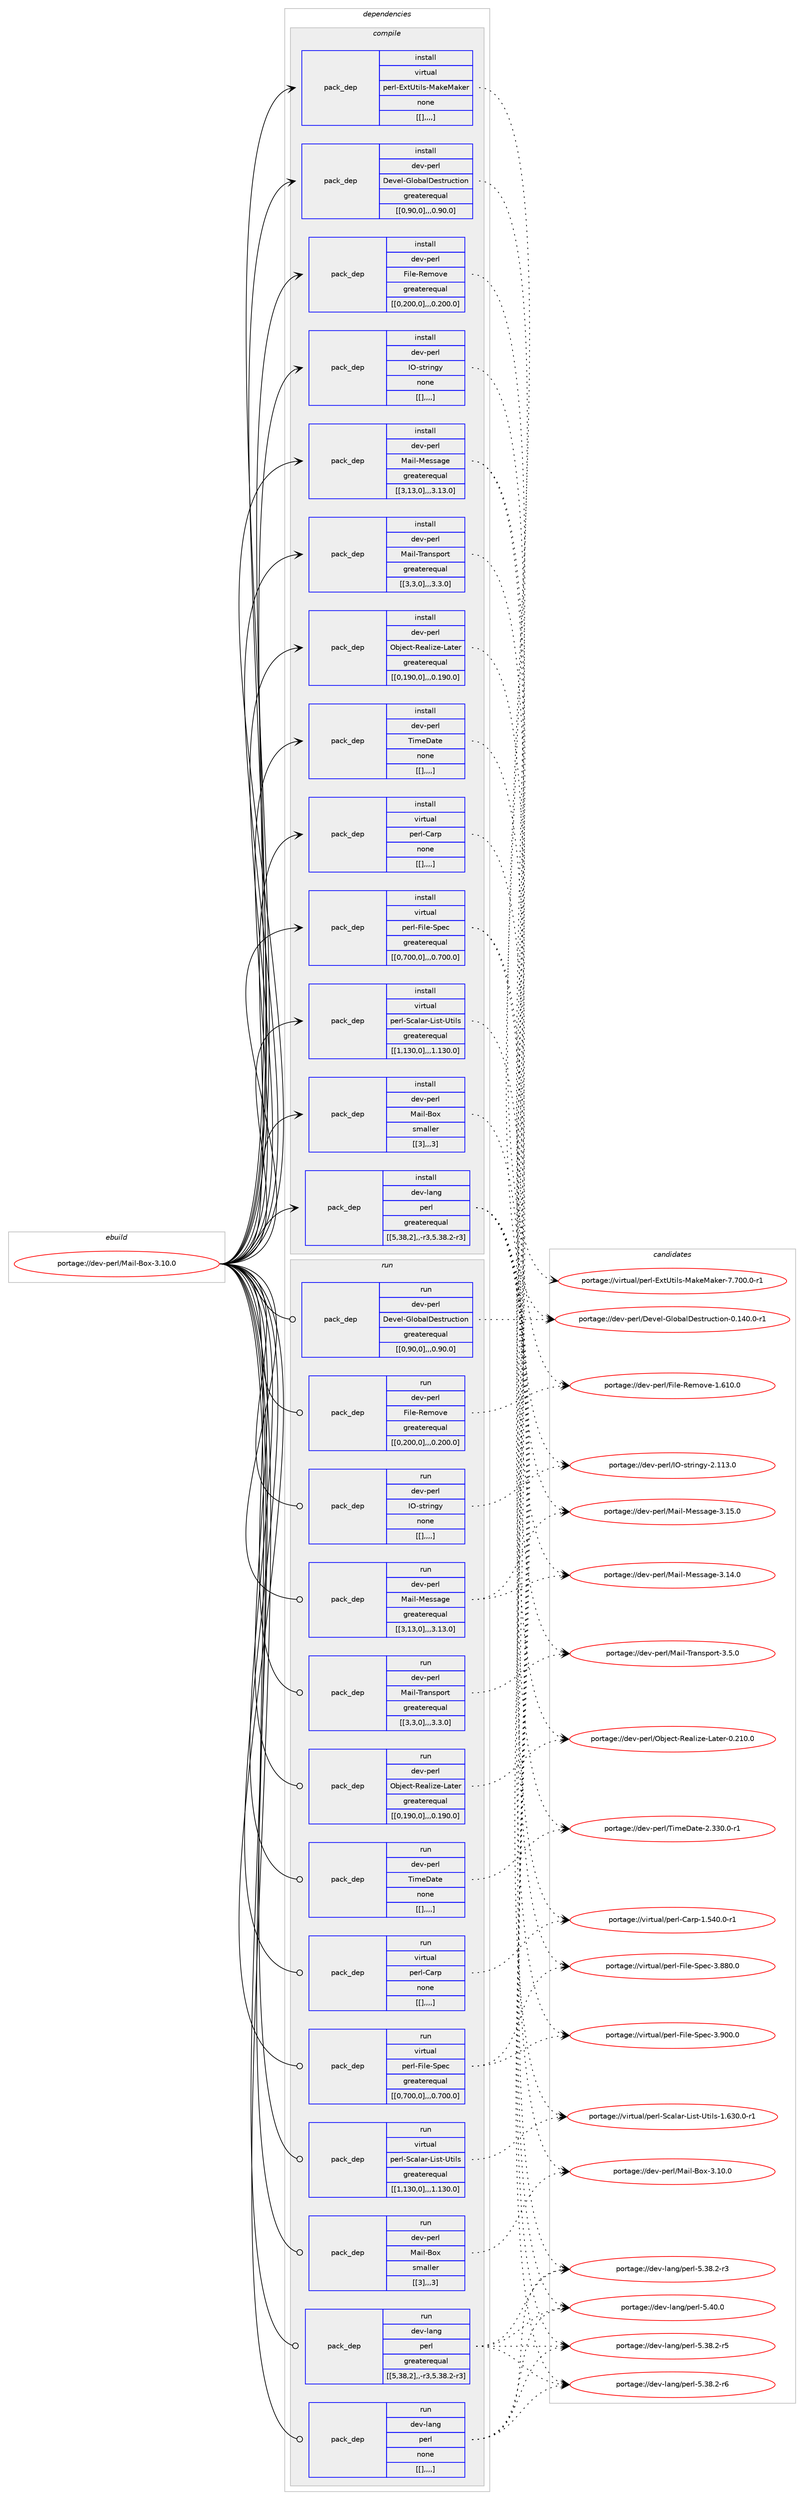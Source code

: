 digraph prolog {

# *************
# Graph options
# *************

newrank=true;
concentrate=true;
compound=true;
graph [rankdir=LR,fontname=Helvetica,fontsize=10,ranksep=1.5];#, ranksep=2.5, nodesep=0.2];
edge  [arrowhead=vee];
node  [fontname=Helvetica,fontsize=10];

# **********
# The ebuild
# **********

subgraph cluster_leftcol {
color=gray;
label=<<i>ebuild</i>>;
id [label="portage://dev-perl/Mail-Box-3.10.0", color=red, width=4, href="../dev-perl/Mail-Box-3.10.0.svg"];
}

# ****************
# The dependencies
# ****************

subgraph cluster_midcol {
color=gray;
label=<<i>dependencies</i>>;
subgraph cluster_compile {
fillcolor="#eeeeee";
style=filled;
label=<<i>compile</i>>;
subgraph pack101861 {
dependency133504 [label=<<TABLE BORDER="0" CELLBORDER="1" CELLSPACING="0" CELLPADDING="4" WIDTH="220"><TR><TD ROWSPAN="6" CELLPADDING="30">pack_dep</TD></TR><TR><TD WIDTH="110">install</TD></TR><TR><TD>dev-lang</TD></TR><TR><TD>perl</TD></TR><TR><TD>greaterequal</TD></TR><TR><TD>[[5,38,2],,-r3,5.38.2-r3]</TD></TR></TABLE>>, shape=none, color=blue];
}
id:e -> dependency133504:w [weight=20,style="solid",arrowhead="vee"];
subgraph pack101862 {
dependency133505 [label=<<TABLE BORDER="0" CELLBORDER="1" CELLSPACING="0" CELLPADDING="4" WIDTH="220"><TR><TD ROWSPAN="6" CELLPADDING="30">pack_dep</TD></TR><TR><TD WIDTH="110">install</TD></TR><TR><TD>dev-perl</TD></TR><TR><TD>Devel-GlobalDestruction</TD></TR><TR><TD>greaterequal</TD></TR><TR><TD>[[0,90,0],,,0.90.0]</TD></TR></TABLE>>, shape=none, color=blue];
}
id:e -> dependency133505:w [weight=20,style="solid",arrowhead="vee"];
subgraph pack101863 {
dependency133506 [label=<<TABLE BORDER="0" CELLBORDER="1" CELLSPACING="0" CELLPADDING="4" WIDTH="220"><TR><TD ROWSPAN="6" CELLPADDING="30">pack_dep</TD></TR><TR><TD WIDTH="110">install</TD></TR><TR><TD>dev-perl</TD></TR><TR><TD>File-Remove</TD></TR><TR><TD>greaterequal</TD></TR><TR><TD>[[0,200,0],,,0.200.0]</TD></TR></TABLE>>, shape=none, color=blue];
}
id:e -> dependency133506:w [weight=20,style="solid",arrowhead="vee"];
subgraph pack101864 {
dependency133507 [label=<<TABLE BORDER="0" CELLBORDER="1" CELLSPACING="0" CELLPADDING="4" WIDTH="220"><TR><TD ROWSPAN="6" CELLPADDING="30">pack_dep</TD></TR><TR><TD WIDTH="110">install</TD></TR><TR><TD>dev-perl</TD></TR><TR><TD>IO-stringy</TD></TR><TR><TD>none</TD></TR><TR><TD>[[],,,,]</TD></TR></TABLE>>, shape=none, color=blue];
}
id:e -> dependency133507:w [weight=20,style="solid",arrowhead="vee"];
subgraph pack101865 {
dependency133508 [label=<<TABLE BORDER="0" CELLBORDER="1" CELLSPACING="0" CELLPADDING="4" WIDTH="220"><TR><TD ROWSPAN="6" CELLPADDING="30">pack_dep</TD></TR><TR><TD WIDTH="110">install</TD></TR><TR><TD>dev-perl</TD></TR><TR><TD>Mail-Message</TD></TR><TR><TD>greaterequal</TD></TR><TR><TD>[[3,13,0],,,3.13.0]</TD></TR></TABLE>>, shape=none, color=blue];
}
id:e -> dependency133508:w [weight=20,style="solid",arrowhead="vee"];
subgraph pack101866 {
dependency133509 [label=<<TABLE BORDER="0" CELLBORDER="1" CELLSPACING="0" CELLPADDING="4" WIDTH="220"><TR><TD ROWSPAN="6" CELLPADDING="30">pack_dep</TD></TR><TR><TD WIDTH="110">install</TD></TR><TR><TD>dev-perl</TD></TR><TR><TD>Mail-Transport</TD></TR><TR><TD>greaterequal</TD></TR><TR><TD>[[3,3,0],,,3.3.0]</TD></TR></TABLE>>, shape=none, color=blue];
}
id:e -> dependency133509:w [weight=20,style="solid",arrowhead="vee"];
subgraph pack101867 {
dependency133510 [label=<<TABLE BORDER="0" CELLBORDER="1" CELLSPACING="0" CELLPADDING="4" WIDTH="220"><TR><TD ROWSPAN="6" CELLPADDING="30">pack_dep</TD></TR><TR><TD WIDTH="110">install</TD></TR><TR><TD>dev-perl</TD></TR><TR><TD>Object-Realize-Later</TD></TR><TR><TD>greaterequal</TD></TR><TR><TD>[[0,190,0],,,0.190.0]</TD></TR></TABLE>>, shape=none, color=blue];
}
id:e -> dependency133510:w [weight=20,style="solid",arrowhead="vee"];
subgraph pack101868 {
dependency133511 [label=<<TABLE BORDER="0" CELLBORDER="1" CELLSPACING="0" CELLPADDING="4" WIDTH="220"><TR><TD ROWSPAN="6" CELLPADDING="30">pack_dep</TD></TR><TR><TD WIDTH="110">install</TD></TR><TR><TD>dev-perl</TD></TR><TR><TD>TimeDate</TD></TR><TR><TD>none</TD></TR><TR><TD>[[],,,,]</TD></TR></TABLE>>, shape=none, color=blue];
}
id:e -> dependency133511:w [weight=20,style="solid",arrowhead="vee"];
subgraph pack101869 {
dependency133512 [label=<<TABLE BORDER="0" CELLBORDER="1" CELLSPACING="0" CELLPADDING="4" WIDTH="220"><TR><TD ROWSPAN="6" CELLPADDING="30">pack_dep</TD></TR><TR><TD WIDTH="110">install</TD></TR><TR><TD>virtual</TD></TR><TR><TD>perl-Carp</TD></TR><TR><TD>none</TD></TR><TR><TD>[[],,,,]</TD></TR></TABLE>>, shape=none, color=blue];
}
id:e -> dependency133512:w [weight=20,style="solid",arrowhead="vee"];
subgraph pack101870 {
dependency133513 [label=<<TABLE BORDER="0" CELLBORDER="1" CELLSPACING="0" CELLPADDING="4" WIDTH="220"><TR><TD ROWSPAN="6" CELLPADDING="30">pack_dep</TD></TR><TR><TD WIDTH="110">install</TD></TR><TR><TD>virtual</TD></TR><TR><TD>perl-ExtUtils-MakeMaker</TD></TR><TR><TD>none</TD></TR><TR><TD>[[],,,,]</TD></TR></TABLE>>, shape=none, color=blue];
}
id:e -> dependency133513:w [weight=20,style="solid",arrowhead="vee"];
subgraph pack101871 {
dependency133514 [label=<<TABLE BORDER="0" CELLBORDER="1" CELLSPACING="0" CELLPADDING="4" WIDTH="220"><TR><TD ROWSPAN="6" CELLPADDING="30">pack_dep</TD></TR><TR><TD WIDTH="110">install</TD></TR><TR><TD>virtual</TD></TR><TR><TD>perl-File-Spec</TD></TR><TR><TD>greaterequal</TD></TR><TR><TD>[[0,700,0],,,0.700.0]</TD></TR></TABLE>>, shape=none, color=blue];
}
id:e -> dependency133514:w [weight=20,style="solid",arrowhead="vee"];
subgraph pack101872 {
dependency133515 [label=<<TABLE BORDER="0" CELLBORDER="1" CELLSPACING="0" CELLPADDING="4" WIDTH="220"><TR><TD ROWSPAN="6" CELLPADDING="30">pack_dep</TD></TR><TR><TD WIDTH="110">install</TD></TR><TR><TD>virtual</TD></TR><TR><TD>perl-Scalar-List-Utils</TD></TR><TR><TD>greaterequal</TD></TR><TR><TD>[[1,130,0],,,1.130.0]</TD></TR></TABLE>>, shape=none, color=blue];
}
id:e -> dependency133515:w [weight=20,style="solid",arrowhead="vee"];
subgraph pack101873 {
dependency133516 [label=<<TABLE BORDER="0" CELLBORDER="1" CELLSPACING="0" CELLPADDING="4" WIDTH="220"><TR><TD ROWSPAN="6" CELLPADDING="30">pack_dep</TD></TR><TR><TD WIDTH="110">install</TD></TR><TR><TD>dev-perl</TD></TR><TR><TD>Mail-Box</TD></TR><TR><TD>smaller</TD></TR><TR><TD>[[3],,,3]</TD></TR></TABLE>>, shape=none, color=blue];
}
id:e -> dependency133516:w [weight=20,style="solid",arrowhead="vee"];
}
subgraph cluster_compileandrun {
fillcolor="#eeeeee";
style=filled;
label=<<i>compile and run</i>>;
}
subgraph cluster_run {
fillcolor="#eeeeee";
style=filled;
label=<<i>run</i>>;
subgraph pack101874 {
dependency133517 [label=<<TABLE BORDER="0" CELLBORDER="1" CELLSPACING="0" CELLPADDING="4" WIDTH="220"><TR><TD ROWSPAN="6" CELLPADDING="30">pack_dep</TD></TR><TR><TD WIDTH="110">run</TD></TR><TR><TD>dev-lang</TD></TR><TR><TD>perl</TD></TR><TR><TD>greaterequal</TD></TR><TR><TD>[[5,38,2],,-r3,5.38.2-r3]</TD></TR></TABLE>>, shape=none, color=blue];
}
id:e -> dependency133517:w [weight=20,style="solid",arrowhead="odot"];
subgraph pack101875 {
dependency133518 [label=<<TABLE BORDER="0" CELLBORDER="1" CELLSPACING="0" CELLPADDING="4" WIDTH="220"><TR><TD ROWSPAN="6" CELLPADDING="30">pack_dep</TD></TR><TR><TD WIDTH="110">run</TD></TR><TR><TD>dev-lang</TD></TR><TR><TD>perl</TD></TR><TR><TD>none</TD></TR><TR><TD>[[],,,,]</TD></TR></TABLE>>, shape=none, color=blue];
}
id:e -> dependency133518:w [weight=20,style="solid",arrowhead="odot"];
subgraph pack101876 {
dependency133519 [label=<<TABLE BORDER="0" CELLBORDER="1" CELLSPACING="0" CELLPADDING="4" WIDTH="220"><TR><TD ROWSPAN="6" CELLPADDING="30">pack_dep</TD></TR><TR><TD WIDTH="110">run</TD></TR><TR><TD>dev-perl</TD></TR><TR><TD>Devel-GlobalDestruction</TD></TR><TR><TD>greaterequal</TD></TR><TR><TD>[[0,90,0],,,0.90.0]</TD></TR></TABLE>>, shape=none, color=blue];
}
id:e -> dependency133519:w [weight=20,style="solid",arrowhead="odot"];
subgraph pack101877 {
dependency133520 [label=<<TABLE BORDER="0" CELLBORDER="1" CELLSPACING="0" CELLPADDING="4" WIDTH="220"><TR><TD ROWSPAN="6" CELLPADDING="30">pack_dep</TD></TR><TR><TD WIDTH="110">run</TD></TR><TR><TD>dev-perl</TD></TR><TR><TD>File-Remove</TD></TR><TR><TD>greaterequal</TD></TR><TR><TD>[[0,200,0],,,0.200.0]</TD></TR></TABLE>>, shape=none, color=blue];
}
id:e -> dependency133520:w [weight=20,style="solid",arrowhead="odot"];
subgraph pack101878 {
dependency133521 [label=<<TABLE BORDER="0" CELLBORDER="1" CELLSPACING="0" CELLPADDING="4" WIDTH="220"><TR><TD ROWSPAN="6" CELLPADDING="30">pack_dep</TD></TR><TR><TD WIDTH="110">run</TD></TR><TR><TD>dev-perl</TD></TR><TR><TD>IO-stringy</TD></TR><TR><TD>none</TD></TR><TR><TD>[[],,,,]</TD></TR></TABLE>>, shape=none, color=blue];
}
id:e -> dependency133521:w [weight=20,style="solid",arrowhead="odot"];
subgraph pack101879 {
dependency133522 [label=<<TABLE BORDER="0" CELLBORDER="1" CELLSPACING="0" CELLPADDING="4" WIDTH="220"><TR><TD ROWSPAN="6" CELLPADDING="30">pack_dep</TD></TR><TR><TD WIDTH="110">run</TD></TR><TR><TD>dev-perl</TD></TR><TR><TD>Mail-Message</TD></TR><TR><TD>greaterequal</TD></TR><TR><TD>[[3,13,0],,,3.13.0]</TD></TR></TABLE>>, shape=none, color=blue];
}
id:e -> dependency133522:w [weight=20,style="solid",arrowhead="odot"];
subgraph pack101880 {
dependency133523 [label=<<TABLE BORDER="0" CELLBORDER="1" CELLSPACING="0" CELLPADDING="4" WIDTH="220"><TR><TD ROWSPAN="6" CELLPADDING="30">pack_dep</TD></TR><TR><TD WIDTH="110">run</TD></TR><TR><TD>dev-perl</TD></TR><TR><TD>Mail-Transport</TD></TR><TR><TD>greaterequal</TD></TR><TR><TD>[[3,3,0],,,3.3.0]</TD></TR></TABLE>>, shape=none, color=blue];
}
id:e -> dependency133523:w [weight=20,style="solid",arrowhead="odot"];
subgraph pack101881 {
dependency133524 [label=<<TABLE BORDER="0" CELLBORDER="1" CELLSPACING="0" CELLPADDING="4" WIDTH="220"><TR><TD ROWSPAN="6" CELLPADDING="30">pack_dep</TD></TR><TR><TD WIDTH="110">run</TD></TR><TR><TD>dev-perl</TD></TR><TR><TD>Object-Realize-Later</TD></TR><TR><TD>greaterequal</TD></TR><TR><TD>[[0,190,0],,,0.190.0]</TD></TR></TABLE>>, shape=none, color=blue];
}
id:e -> dependency133524:w [weight=20,style="solid",arrowhead="odot"];
subgraph pack101882 {
dependency133525 [label=<<TABLE BORDER="0" CELLBORDER="1" CELLSPACING="0" CELLPADDING="4" WIDTH="220"><TR><TD ROWSPAN="6" CELLPADDING="30">pack_dep</TD></TR><TR><TD WIDTH="110">run</TD></TR><TR><TD>dev-perl</TD></TR><TR><TD>TimeDate</TD></TR><TR><TD>none</TD></TR><TR><TD>[[],,,,]</TD></TR></TABLE>>, shape=none, color=blue];
}
id:e -> dependency133525:w [weight=20,style="solid",arrowhead="odot"];
subgraph pack101883 {
dependency133526 [label=<<TABLE BORDER="0" CELLBORDER="1" CELLSPACING="0" CELLPADDING="4" WIDTH="220"><TR><TD ROWSPAN="6" CELLPADDING="30">pack_dep</TD></TR><TR><TD WIDTH="110">run</TD></TR><TR><TD>virtual</TD></TR><TR><TD>perl-Carp</TD></TR><TR><TD>none</TD></TR><TR><TD>[[],,,,]</TD></TR></TABLE>>, shape=none, color=blue];
}
id:e -> dependency133526:w [weight=20,style="solid",arrowhead="odot"];
subgraph pack101884 {
dependency133527 [label=<<TABLE BORDER="0" CELLBORDER="1" CELLSPACING="0" CELLPADDING="4" WIDTH="220"><TR><TD ROWSPAN="6" CELLPADDING="30">pack_dep</TD></TR><TR><TD WIDTH="110">run</TD></TR><TR><TD>virtual</TD></TR><TR><TD>perl-File-Spec</TD></TR><TR><TD>greaterequal</TD></TR><TR><TD>[[0,700,0],,,0.700.0]</TD></TR></TABLE>>, shape=none, color=blue];
}
id:e -> dependency133527:w [weight=20,style="solid",arrowhead="odot"];
subgraph pack101885 {
dependency133528 [label=<<TABLE BORDER="0" CELLBORDER="1" CELLSPACING="0" CELLPADDING="4" WIDTH="220"><TR><TD ROWSPAN="6" CELLPADDING="30">pack_dep</TD></TR><TR><TD WIDTH="110">run</TD></TR><TR><TD>virtual</TD></TR><TR><TD>perl-Scalar-List-Utils</TD></TR><TR><TD>greaterequal</TD></TR><TR><TD>[[1,130,0],,,1.130.0]</TD></TR></TABLE>>, shape=none, color=blue];
}
id:e -> dependency133528:w [weight=20,style="solid",arrowhead="odot"];
subgraph pack101886 {
dependency133529 [label=<<TABLE BORDER="0" CELLBORDER="1" CELLSPACING="0" CELLPADDING="4" WIDTH="220"><TR><TD ROWSPAN="6" CELLPADDING="30">pack_dep</TD></TR><TR><TD WIDTH="110">run</TD></TR><TR><TD>dev-perl</TD></TR><TR><TD>Mail-Box</TD></TR><TR><TD>smaller</TD></TR><TR><TD>[[3],,,3]</TD></TR></TABLE>>, shape=none, color=blue];
}
id:e -> dependency133529:w [weight=20,style="solid",arrowhead="odot"];
}
}

# **************
# The candidates
# **************

subgraph cluster_choices {
rank=same;
color=gray;
label=<<i>candidates</i>>;

subgraph choice101861 {
color=black;
nodesep=1;
choice10010111845108971101034711210111410845534652484648 [label="portage://dev-lang/perl-5.40.0", color=red, width=4,href="../dev-lang/perl-5.40.0.svg"];
choice100101118451089711010347112101114108455346515646504511454 [label="portage://dev-lang/perl-5.38.2-r6", color=red, width=4,href="../dev-lang/perl-5.38.2-r6.svg"];
choice100101118451089711010347112101114108455346515646504511453 [label="portage://dev-lang/perl-5.38.2-r5", color=red, width=4,href="../dev-lang/perl-5.38.2-r5.svg"];
choice100101118451089711010347112101114108455346515646504511451 [label="portage://dev-lang/perl-5.38.2-r3", color=red, width=4,href="../dev-lang/perl-5.38.2-r3.svg"];
dependency133504:e -> choice10010111845108971101034711210111410845534652484648:w [style=dotted,weight="100"];
dependency133504:e -> choice100101118451089711010347112101114108455346515646504511454:w [style=dotted,weight="100"];
dependency133504:e -> choice100101118451089711010347112101114108455346515646504511453:w [style=dotted,weight="100"];
dependency133504:e -> choice100101118451089711010347112101114108455346515646504511451:w [style=dotted,weight="100"];
}
subgraph choice101862 {
color=black;
nodesep=1;
choice10010111845112101114108476810111810110845711081119897108681011151161141179911610511111045484649524846484511449 [label="portage://dev-perl/Devel-GlobalDestruction-0.140.0-r1", color=red, width=4,href="../dev-perl/Devel-GlobalDestruction-0.140.0-r1.svg"];
dependency133505:e -> choice10010111845112101114108476810111810110845711081119897108681011151161141179911610511111045484649524846484511449:w [style=dotted,weight="100"];
}
subgraph choice101863 {
color=black;
nodesep=1;
choice10010111845112101114108477010510810145821011091111181014549465449484648 [label="portage://dev-perl/File-Remove-1.610.0", color=red, width=4,href="../dev-perl/File-Remove-1.610.0.svg"];
dependency133506:e -> choice10010111845112101114108477010510810145821011091111181014549465449484648:w [style=dotted,weight="100"];
}
subgraph choice101864 {
color=black;
nodesep=1;
choice10010111845112101114108477379451151161141051101031214550464949514648 [label="portage://dev-perl/IO-stringy-2.113.0", color=red, width=4,href="../dev-perl/IO-stringy-2.113.0.svg"];
dependency133507:e -> choice10010111845112101114108477379451151161141051101031214550464949514648:w [style=dotted,weight="100"];
}
subgraph choice101865 {
color=black;
nodesep=1;
choice1001011184511210111410847779710510845771011151159710310145514649534648 [label="portage://dev-perl/Mail-Message-3.15.0", color=red, width=4,href="../dev-perl/Mail-Message-3.15.0.svg"];
choice1001011184511210111410847779710510845771011151159710310145514649524648 [label="portage://dev-perl/Mail-Message-3.14.0", color=red, width=4,href="../dev-perl/Mail-Message-3.14.0.svg"];
dependency133508:e -> choice1001011184511210111410847779710510845771011151159710310145514649534648:w [style=dotted,weight="100"];
dependency133508:e -> choice1001011184511210111410847779710510845771011151159710310145514649524648:w [style=dotted,weight="100"];
}
subgraph choice101866 {
color=black;
nodesep=1;
choice10010111845112101114108477797105108458411497110115112111114116455146534648 [label="portage://dev-perl/Mail-Transport-3.5.0", color=red, width=4,href="../dev-perl/Mail-Transport-3.5.0.svg"];
dependency133509:e -> choice10010111845112101114108477797105108458411497110115112111114116455146534648:w [style=dotted,weight="100"];
}
subgraph choice101867 {
color=black;
nodesep=1;
choice10010111845112101114108477998106101991164582101971081051221014576971161011144548465049484648 [label="portage://dev-perl/Object-Realize-Later-0.210.0", color=red, width=4,href="../dev-perl/Object-Realize-Later-0.210.0.svg"];
dependency133510:e -> choice10010111845112101114108477998106101991164582101971081051221014576971161011144548465049484648:w [style=dotted,weight="100"];
}
subgraph choice101868 {
color=black;
nodesep=1;
choice100101118451121011141084784105109101689711610145504651514846484511449 [label="portage://dev-perl/TimeDate-2.330.0-r1", color=red, width=4,href="../dev-perl/TimeDate-2.330.0-r1.svg"];
dependency133511:e -> choice100101118451121011141084784105109101689711610145504651514846484511449:w [style=dotted,weight="100"];
}
subgraph choice101869 {
color=black;
nodesep=1;
choice118105114116117971084711210111410845679711411245494653524846484511449 [label="portage://virtual/perl-Carp-1.540.0-r1", color=red, width=4,href="../virtual/perl-Carp-1.540.0-r1.svg"];
dependency133512:e -> choice118105114116117971084711210111410845679711411245494653524846484511449:w [style=dotted,weight="100"];
}
subgraph choice101870 {
color=black;
nodesep=1;
choice1181051141161179710847112101114108456912011685116105108115457797107101779710710111445554655484846484511449 [label="portage://virtual/perl-ExtUtils-MakeMaker-7.700.0-r1", color=red, width=4,href="../virtual/perl-ExtUtils-MakeMaker-7.700.0-r1.svg"];
dependency133513:e -> choice1181051141161179710847112101114108456912011685116105108115457797107101779710710111445554655484846484511449:w [style=dotted,weight="100"];
}
subgraph choice101871 {
color=black;
nodesep=1;
choice118105114116117971084711210111410845701051081014583112101994551465748484648 [label="portage://virtual/perl-File-Spec-3.900.0", color=red, width=4,href="../virtual/perl-File-Spec-3.900.0.svg"];
choice118105114116117971084711210111410845701051081014583112101994551465656484648 [label="portage://virtual/perl-File-Spec-3.880.0", color=red, width=4,href="../virtual/perl-File-Spec-3.880.0.svg"];
dependency133514:e -> choice118105114116117971084711210111410845701051081014583112101994551465748484648:w [style=dotted,weight="100"];
dependency133514:e -> choice118105114116117971084711210111410845701051081014583112101994551465656484648:w [style=dotted,weight="100"];
}
subgraph choice101872 {
color=black;
nodesep=1;
choice118105114116117971084711210111410845839997108971144576105115116458511610510811545494654514846484511449 [label="portage://virtual/perl-Scalar-List-Utils-1.630.0-r1", color=red, width=4,href="../virtual/perl-Scalar-List-Utils-1.630.0-r1.svg"];
dependency133515:e -> choice118105114116117971084711210111410845839997108971144576105115116458511610510811545494654514846484511449:w [style=dotted,weight="100"];
}
subgraph choice101873 {
color=black;
nodesep=1;
choice10010111845112101114108477797105108456611112045514649484648 [label="portage://dev-perl/Mail-Box-3.10.0", color=red, width=4,href="../dev-perl/Mail-Box-3.10.0.svg"];
dependency133516:e -> choice10010111845112101114108477797105108456611112045514649484648:w [style=dotted,weight="100"];
}
subgraph choice101874 {
color=black;
nodesep=1;
choice10010111845108971101034711210111410845534652484648 [label="portage://dev-lang/perl-5.40.0", color=red, width=4,href="../dev-lang/perl-5.40.0.svg"];
choice100101118451089711010347112101114108455346515646504511454 [label="portage://dev-lang/perl-5.38.2-r6", color=red, width=4,href="../dev-lang/perl-5.38.2-r6.svg"];
choice100101118451089711010347112101114108455346515646504511453 [label="portage://dev-lang/perl-5.38.2-r5", color=red, width=4,href="../dev-lang/perl-5.38.2-r5.svg"];
choice100101118451089711010347112101114108455346515646504511451 [label="portage://dev-lang/perl-5.38.2-r3", color=red, width=4,href="../dev-lang/perl-5.38.2-r3.svg"];
dependency133517:e -> choice10010111845108971101034711210111410845534652484648:w [style=dotted,weight="100"];
dependency133517:e -> choice100101118451089711010347112101114108455346515646504511454:w [style=dotted,weight="100"];
dependency133517:e -> choice100101118451089711010347112101114108455346515646504511453:w [style=dotted,weight="100"];
dependency133517:e -> choice100101118451089711010347112101114108455346515646504511451:w [style=dotted,weight="100"];
}
subgraph choice101875 {
color=black;
nodesep=1;
choice10010111845108971101034711210111410845534652484648 [label="portage://dev-lang/perl-5.40.0", color=red, width=4,href="../dev-lang/perl-5.40.0.svg"];
choice100101118451089711010347112101114108455346515646504511454 [label="portage://dev-lang/perl-5.38.2-r6", color=red, width=4,href="../dev-lang/perl-5.38.2-r6.svg"];
choice100101118451089711010347112101114108455346515646504511453 [label="portage://dev-lang/perl-5.38.2-r5", color=red, width=4,href="../dev-lang/perl-5.38.2-r5.svg"];
choice100101118451089711010347112101114108455346515646504511451 [label="portage://dev-lang/perl-5.38.2-r3", color=red, width=4,href="../dev-lang/perl-5.38.2-r3.svg"];
dependency133518:e -> choice10010111845108971101034711210111410845534652484648:w [style=dotted,weight="100"];
dependency133518:e -> choice100101118451089711010347112101114108455346515646504511454:w [style=dotted,weight="100"];
dependency133518:e -> choice100101118451089711010347112101114108455346515646504511453:w [style=dotted,weight="100"];
dependency133518:e -> choice100101118451089711010347112101114108455346515646504511451:w [style=dotted,weight="100"];
}
subgraph choice101876 {
color=black;
nodesep=1;
choice10010111845112101114108476810111810110845711081119897108681011151161141179911610511111045484649524846484511449 [label="portage://dev-perl/Devel-GlobalDestruction-0.140.0-r1", color=red, width=4,href="../dev-perl/Devel-GlobalDestruction-0.140.0-r1.svg"];
dependency133519:e -> choice10010111845112101114108476810111810110845711081119897108681011151161141179911610511111045484649524846484511449:w [style=dotted,weight="100"];
}
subgraph choice101877 {
color=black;
nodesep=1;
choice10010111845112101114108477010510810145821011091111181014549465449484648 [label="portage://dev-perl/File-Remove-1.610.0", color=red, width=4,href="../dev-perl/File-Remove-1.610.0.svg"];
dependency133520:e -> choice10010111845112101114108477010510810145821011091111181014549465449484648:w [style=dotted,weight="100"];
}
subgraph choice101878 {
color=black;
nodesep=1;
choice10010111845112101114108477379451151161141051101031214550464949514648 [label="portage://dev-perl/IO-stringy-2.113.0", color=red, width=4,href="../dev-perl/IO-stringy-2.113.0.svg"];
dependency133521:e -> choice10010111845112101114108477379451151161141051101031214550464949514648:w [style=dotted,weight="100"];
}
subgraph choice101879 {
color=black;
nodesep=1;
choice1001011184511210111410847779710510845771011151159710310145514649534648 [label="portage://dev-perl/Mail-Message-3.15.0", color=red, width=4,href="../dev-perl/Mail-Message-3.15.0.svg"];
choice1001011184511210111410847779710510845771011151159710310145514649524648 [label="portage://dev-perl/Mail-Message-3.14.0", color=red, width=4,href="../dev-perl/Mail-Message-3.14.0.svg"];
dependency133522:e -> choice1001011184511210111410847779710510845771011151159710310145514649534648:w [style=dotted,weight="100"];
dependency133522:e -> choice1001011184511210111410847779710510845771011151159710310145514649524648:w [style=dotted,weight="100"];
}
subgraph choice101880 {
color=black;
nodesep=1;
choice10010111845112101114108477797105108458411497110115112111114116455146534648 [label="portage://dev-perl/Mail-Transport-3.5.0", color=red, width=4,href="../dev-perl/Mail-Transport-3.5.0.svg"];
dependency133523:e -> choice10010111845112101114108477797105108458411497110115112111114116455146534648:w [style=dotted,weight="100"];
}
subgraph choice101881 {
color=black;
nodesep=1;
choice10010111845112101114108477998106101991164582101971081051221014576971161011144548465049484648 [label="portage://dev-perl/Object-Realize-Later-0.210.0", color=red, width=4,href="../dev-perl/Object-Realize-Later-0.210.0.svg"];
dependency133524:e -> choice10010111845112101114108477998106101991164582101971081051221014576971161011144548465049484648:w [style=dotted,weight="100"];
}
subgraph choice101882 {
color=black;
nodesep=1;
choice100101118451121011141084784105109101689711610145504651514846484511449 [label="portage://dev-perl/TimeDate-2.330.0-r1", color=red, width=4,href="../dev-perl/TimeDate-2.330.0-r1.svg"];
dependency133525:e -> choice100101118451121011141084784105109101689711610145504651514846484511449:w [style=dotted,weight="100"];
}
subgraph choice101883 {
color=black;
nodesep=1;
choice118105114116117971084711210111410845679711411245494653524846484511449 [label="portage://virtual/perl-Carp-1.540.0-r1", color=red, width=4,href="../virtual/perl-Carp-1.540.0-r1.svg"];
dependency133526:e -> choice118105114116117971084711210111410845679711411245494653524846484511449:w [style=dotted,weight="100"];
}
subgraph choice101884 {
color=black;
nodesep=1;
choice118105114116117971084711210111410845701051081014583112101994551465748484648 [label="portage://virtual/perl-File-Spec-3.900.0", color=red, width=4,href="../virtual/perl-File-Spec-3.900.0.svg"];
choice118105114116117971084711210111410845701051081014583112101994551465656484648 [label="portage://virtual/perl-File-Spec-3.880.0", color=red, width=4,href="../virtual/perl-File-Spec-3.880.0.svg"];
dependency133527:e -> choice118105114116117971084711210111410845701051081014583112101994551465748484648:w [style=dotted,weight="100"];
dependency133527:e -> choice118105114116117971084711210111410845701051081014583112101994551465656484648:w [style=dotted,weight="100"];
}
subgraph choice101885 {
color=black;
nodesep=1;
choice118105114116117971084711210111410845839997108971144576105115116458511610510811545494654514846484511449 [label="portage://virtual/perl-Scalar-List-Utils-1.630.0-r1", color=red, width=4,href="../virtual/perl-Scalar-List-Utils-1.630.0-r1.svg"];
dependency133528:e -> choice118105114116117971084711210111410845839997108971144576105115116458511610510811545494654514846484511449:w [style=dotted,weight="100"];
}
subgraph choice101886 {
color=black;
nodesep=1;
choice10010111845112101114108477797105108456611112045514649484648 [label="portage://dev-perl/Mail-Box-3.10.0", color=red, width=4,href="../dev-perl/Mail-Box-3.10.0.svg"];
dependency133529:e -> choice10010111845112101114108477797105108456611112045514649484648:w [style=dotted,weight="100"];
}
}

}
